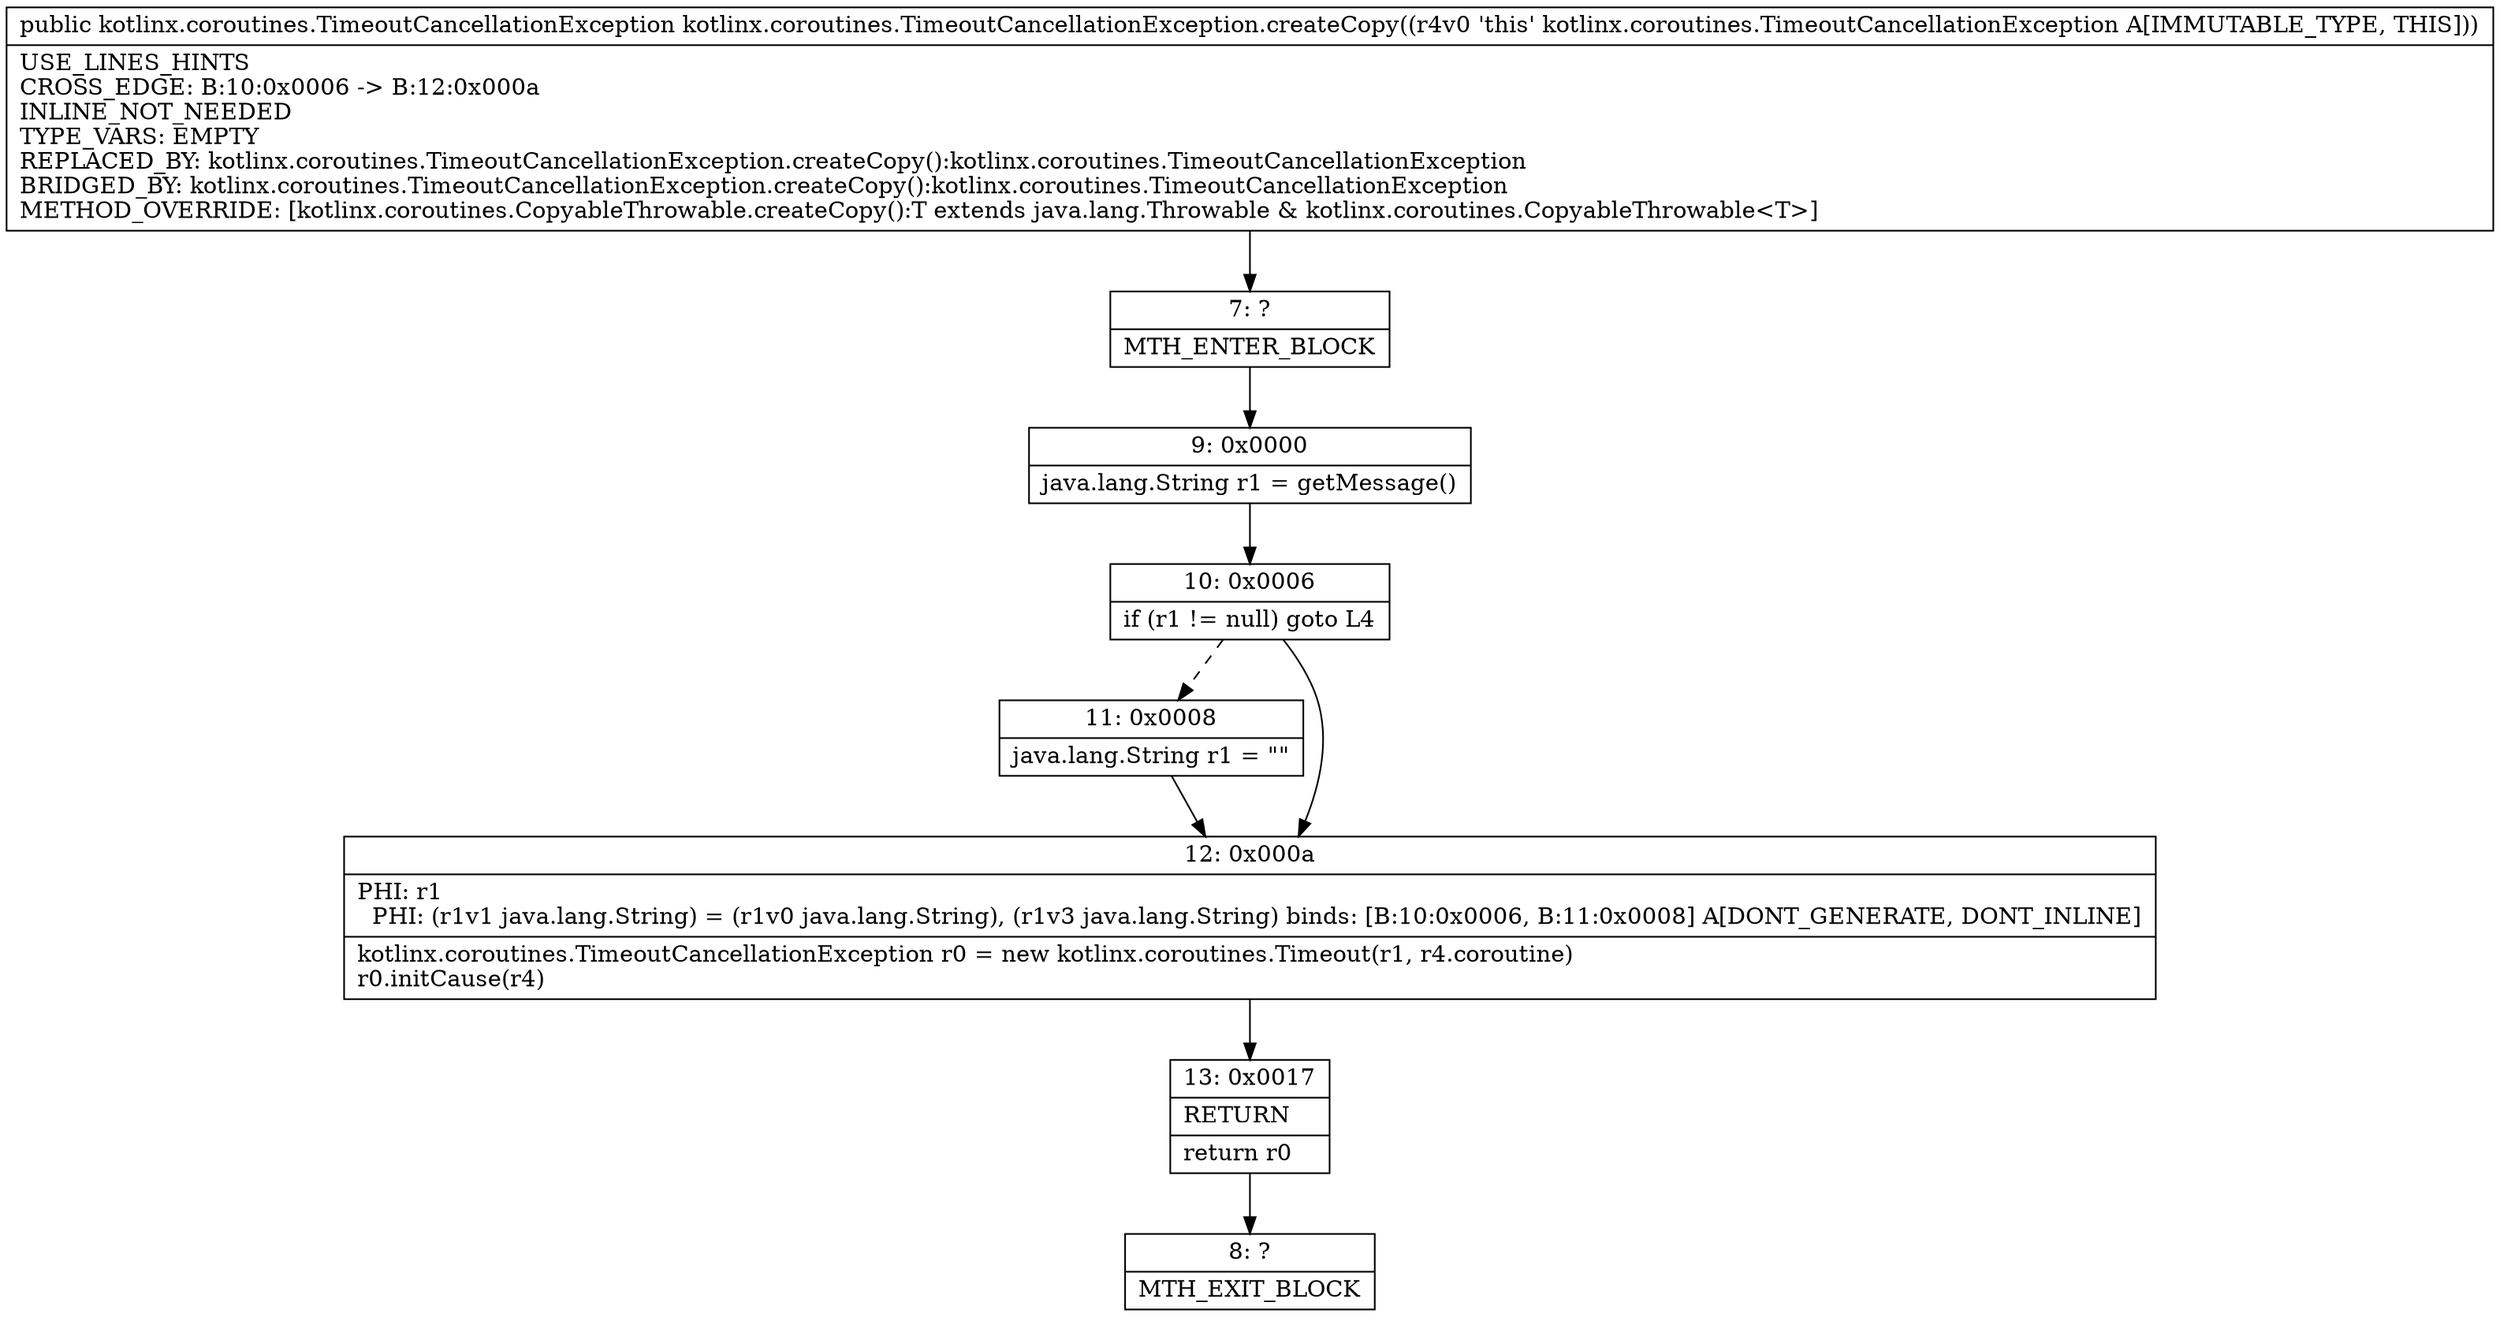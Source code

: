 digraph "CFG forkotlinx.coroutines.TimeoutCancellationException.createCopy()Lkotlinx\/coroutines\/TimeoutCancellationException;" {
Node_7 [shape=record,label="{7\:\ ?|MTH_ENTER_BLOCK\l}"];
Node_9 [shape=record,label="{9\:\ 0x0000|java.lang.String r1 = getMessage()\l}"];
Node_10 [shape=record,label="{10\:\ 0x0006|if (r1 != null) goto L4\l}"];
Node_11 [shape=record,label="{11\:\ 0x0008|java.lang.String r1 = \"\"\l}"];
Node_12 [shape=record,label="{12\:\ 0x000a|PHI: r1 \l  PHI: (r1v1 java.lang.String) = (r1v0 java.lang.String), (r1v3 java.lang.String) binds: [B:10:0x0006, B:11:0x0008] A[DONT_GENERATE, DONT_INLINE]\l|kotlinx.coroutines.TimeoutCancellationException r0 = new kotlinx.coroutines.Timeout(r1, r4.coroutine)\lr0.initCause(r4)\l}"];
Node_13 [shape=record,label="{13\:\ 0x0017|RETURN\l|return r0\l}"];
Node_8 [shape=record,label="{8\:\ ?|MTH_EXIT_BLOCK\l}"];
MethodNode[shape=record,label="{public kotlinx.coroutines.TimeoutCancellationException kotlinx.coroutines.TimeoutCancellationException.createCopy((r4v0 'this' kotlinx.coroutines.TimeoutCancellationException A[IMMUTABLE_TYPE, THIS]))  | USE_LINES_HINTS\lCROSS_EDGE: B:10:0x0006 \-\> B:12:0x000a\lINLINE_NOT_NEEDED\lTYPE_VARS: EMPTY\lREPLACED_BY: kotlinx.coroutines.TimeoutCancellationException.createCopy():kotlinx.coroutines.TimeoutCancellationException\lBRIDGED_BY: kotlinx.coroutines.TimeoutCancellationException.createCopy():kotlinx.coroutines.TimeoutCancellationException\lMETHOD_OVERRIDE: [kotlinx.coroutines.CopyableThrowable.createCopy():T extends java.lang.Throwable & kotlinx.coroutines.CopyableThrowable\<T\>]\l}"];
MethodNode -> Node_7;Node_7 -> Node_9;
Node_9 -> Node_10;
Node_10 -> Node_11[style=dashed];
Node_10 -> Node_12;
Node_11 -> Node_12;
Node_12 -> Node_13;
Node_13 -> Node_8;
}

